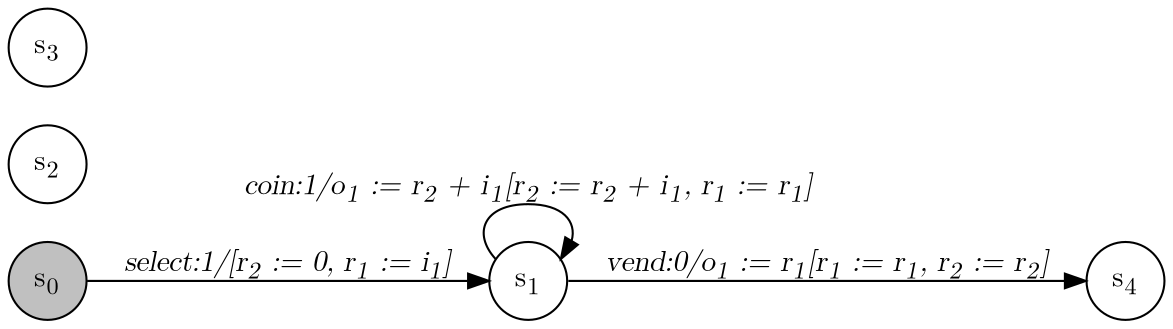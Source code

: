 digraph Inference_Answer{
   graph [rankdir="LR", fontname="Latin Modern Math"];
   node [color="black", fillcolor="white", shape="circle", style="filled", fontname="Latin Modern Math"];
   edge [fontname="Latin Modern Math"];

   s0[fillcolor="gray", label=<s<sub>0</sub>>];
   s1[label=<s<sub>1</sub>>];
   s2[label=<s<sub>2</sub>>];
   s3[label=<s<sub>3</sub>>];
   s4[label=<s<sub>4</sub>>];

   s0->s1[label=<<i>select:1/&#91;r<sub>2</sub> := 0, r<sub>1</sub> := i<sub>1</sub>&#93;</i>>];
   s1->s1[label=<<i>coin:1/o<sub>1</sub> := r<sub>2</sub> + i<sub>1</sub>&#91;r<sub>2</sub> := r<sub>2</sub> + i<sub>1</sub>, r<sub>1</sub> := r<sub>1</sub>&#93;</i>>];
   s1->s4[label=<<i>vend:0/o<sub>1</sub> := r<sub>1</sub>&#91;r<sub>1</sub> := r<sub>1</sub>, r<sub>2</sub> := r<sub>2</sub>&#93;</i>>];
}
